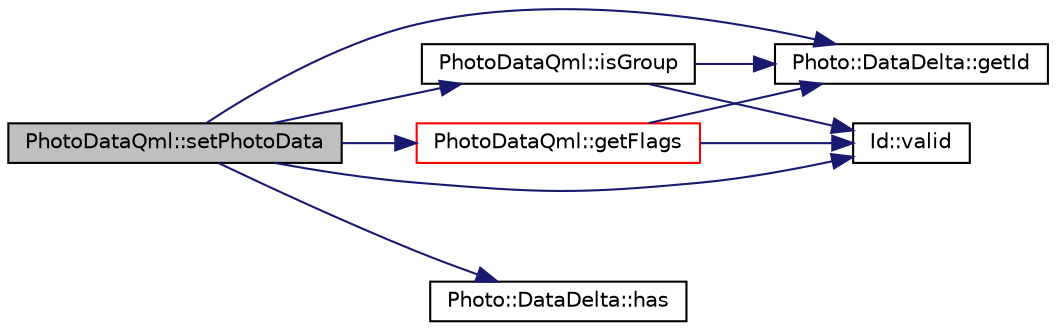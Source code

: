 digraph "PhotoDataQml::setPhotoData"
{
 // LATEX_PDF_SIZE
  edge [fontname="Helvetica",fontsize="10",labelfontname="Helvetica",labelfontsize="10"];
  node [fontname="Helvetica",fontsize="10",shape=record];
  rankdir="LR";
  Node1 [label="PhotoDataQml::setPhotoData",height=0.2,width=0.4,color="black", fillcolor="grey75", style="filled", fontcolor="black",tooltip=" "];
  Node1 -> Node2 [color="midnightblue",fontsize="10",style="solid",fontname="Helvetica"];
  Node2 [label="PhotoDataQml::getFlags",height=0.2,width=0.4,color="red", fillcolor="white", style="filled",URL="$class_photo_data_qml.html#a0d12bcb6ffdad1cc29f4e9cea53ec47f",tooltip="access to flags as a QML compatible map"];
  Node2 -> Node4 [color="midnightblue",fontsize="10",style="solid",fontname="Helvetica"];
  Node4 [label="Photo::DataDelta::getId",height=0.2,width=0.4,color="black", fillcolor="white", style="filled",URL="$class_photo_1_1_data_delta.html#a8dbb1d880f0c0b37a9629fae8d098413",tooltip=" "];
  Node2 -> Node5 [color="midnightblue",fontsize="10",style="solid",fontname="Helvetica"];
  Node5 [label="Id::valid",height=0.2,width=0.4,color="black", fillcolor="white", style="filled",URL="$class_id.html#aa535d6564e027b5889869dcb10093bed",tooltip=" "];
  Node1 -> Node4 [color="midnightblue",fontsize="10",style="solid",fontname="Helvetica"];
  Node1 -> Node6 [color="midnightblue",fontsize="10",style="solid",fontname="Helvetica"];
  Node6 [label="Photo::DataDelta::has",height=0.2,width=0.4,color="black", fillcolor="white", style="filled",URL="$class_photo_1_1_data_delta.html#a526b9c664ac0f9be3661a67ff2343401",tooltip=" "];
  Node1 -> Node7 [color="midnightblue",fontsize="10",style="solid",fontname="Helvetica"];
  Node7 [label="PhotoDataQml::isGroup",height=0.2,width=0.4,color="black", fillcolor="white", style="filled",URL="$class_photo_data_qml.html#ab1034364057bf340170712083e0d2c83",tooltip=" "];
  Node7 -> Node4 [color="midnightblue",fontsize="10",style="solid",fontname="Helvetica"];
  Node7 -> Node5 [color="midnightblue",fontsize="10",style="solid",fontname="Helvetica"];
  Node1 -> Node5 [color="midnightblue",fontsize="10",style="solid",fontname="Helvetica"];
}
